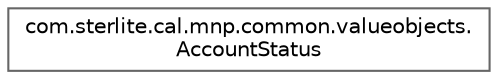 digraph "Graphical Class Hierarchy"
{
 // LATEX_PDF_SIZE
  bgcolor="transparent";
  edge [fontname=Helvetica,fontsize=10,labelfontname=Helvetica,labelfontsize=10];
  node [fontname=Helvetica,fontsize=10,shape=box,height=0.2,width=0.4];
  rankdir="LR";
  Node0 [id="Node000000",label="com.sterlite.cal.mnp.common.valueobjects.\lAccountStatus",height=0.2,width=0.4,color="grey40", fillcolor="white", style="filled",URL="$enumcom_1_1sterlite_1_1cal_1_1mnp_1_1common_1_1valueobjects_1_1_account_status.html",tooltip=" "];
}
